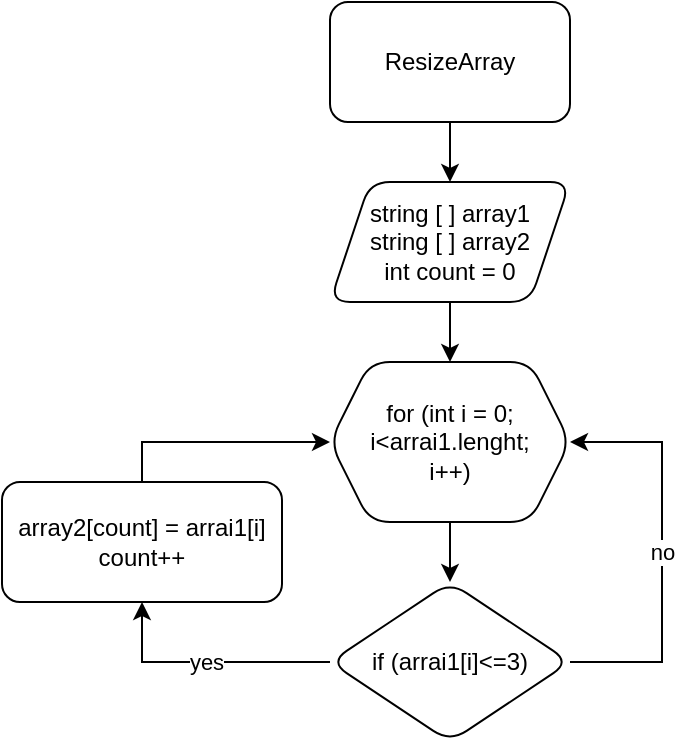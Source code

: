 <mxfile version="21.0.4" type="google"><diagram name="Страница 1" id="yc9cxMoPkdMSuEyS1l7l"><mxGraphModel grid="1" page="1" gridSize="10" guides="1" tooltips="1" connect="1" arrows="1" fold="1" pageScale="1" pageWidth="827" pageHeight="1169" math="0" shadow="0"><root><mxCell id="0"/><mxCell id="1" parent="0"/><mxCell id="8-l-eXTqOh4KOi7JklD3-5" value="" style="edgeStyle=orthogonalEdgeStyle;rounded=0;orthogonalLoop=1;jettySize=auto;html=1;" edge="1" parent="1" source="8-l-eXTqOh4KOi7JklD3-1" target="8-l-eXTqOh4KOi7JklD3-4"><mxGeometry relative="1" as="geometry"/></mxCell><mxCell id="8-l-eXTqOh4KOi7JklD3-1" value="ResizeArray" style="rounded=1;whiteSpace=wrap;html=1;" vertex="1" parent="1"><mxGeometry x="354" y="40" width="120" height="60" as="geometry"/></mxCell><mxCell id="8-l-eXTqOh4KOi7JklD3-7" value="" style="edgeStyle=orthogonalEdgeStyle;rounded=0;orthogonalLoop=1;jettySize=auto;html=1;" edge="1" parent="1" source="8-l-eXTqOh4KOi7JklD3-4" target="8-l-eXTqOh4KOi7JklD3-6"><mxGeometry relative="1" as="geometry"/></mxCell><mxCell id="8-l-eXTqOh4KOi7JklD3-4" value="string [ ] array1&lt;br&gt;string [ ] array2&lt;br&gt;int count = 0" style="shape=parallelogram;perimeter=parallelogramPerimeter;whiteSpace=wrap;html=1;fixedSize=1;rounded=1;" vertex="1" parent="1"><mxGeometry x="354" y="130" width="120" height="60" as="geometry"/></mxCell><mxCell id="8-l-eXTqOh4KOi7JklD3-9" value="" style="edgeStyle=orthogonalEdgeStyle;rounded=0;orthogonalLoop=1;jettySize=auto;html=1;" edge="1" parent="1" source="8-l-eXTqOh4KOi7JklD3-6" target="8-l-eXTqOh4KOi7JklD3-8"><mxGeometry relative="1" as="geometry"/></mxCell><mxCell id="8-l-eXTqOh4KOi7JklD3-6" value="for (int i = 0;&lt;br&gt;i&amp;lt;arrai1.lenght;&lt;br&gt;i++)" style="shape=hexagon;perimeter=hexagonPerimeter2;whiteSpace=wrap;html=1;fixedSize=1;rounded=1;" vertex="1" parent="1"><mxGeometry x="354" y="220" width="120" height="80" as="geometry"/></mxCell><mxCell id="8-l-eXTqOh4KOi7JklD3-8" value="if (arrai1[i]&amp;lt;=3)" style="rhombus;whiteSpace=wrap;html=1;rounded=1;" vertex="1" parent="1"><mxGeometry x="354" y="330" width="120" height="80" as="geometry"/></mxCell><mxCell id="8-l-eXTqOh4KOi7JklD3-10" value="array2[count] = arrai1[i]&lt;br&gt;count++" style="whiteSpace=wrap;html=1;rounded=1;" vertex="1" parent="1"><mxGeometry x="190" y="280" width="140" height="60" as="geometry"/></mxCell><mxCell id="8-l-eXTqOh4KOi7JklD3-12" value="no" style="endArrow=classic;html=1;rounded=0;exitX=1;exitY=0.5;exitDx=0;exitDy=0;entryX=1;entryY=0.5;entryDx=0;entryDy=0;" edge="1" parent="1" source="8-l-eXTqOh4KOi7JklD3-8" target="8-l-eXTqOh4KOi7JklD3-6"><mxGeometry width="50" height="50" relative="1" as="geometry"><mxPoint x="480" y="360" as="sourcePoint"/><mxPoint x="440" y="230" as="targetPoint"/><Array as="points"><mxPoint x="520" y="370"/><mxPoint x="520" y="260"/></Array></mxGeometry></mxCell><mxCell id="8-l-eXTqOh4KOi7JklD3-13" value="yes" style="endArrow=classic;html=1;rounded=0;exitX=0;exitY=0.5;exitDx=0;exitDy=0;entryX=0.5;entryY=1;entryDx=0;entryDy=0;" edge="1" parent="1" source="8-l-eXTqOh4KOi7JklD3-8" target="8-l-eXTqOh4KOi7JklD3-10"><mxGeometry width="50" height="50" relative="1" as="geometry"><mxPoint x="390" y="280" as="sourcePoint"/><mxPoint x="440" y="230" as="targetPoint"/><Array as="points"><mxPoint x="260" y="370"/></Array></mxGeometry></mxCell><mxCell id="8-l-eXTqOh4KOi7JklD3-14" value="" style="endArrow=classic;html=1;rounded=0;exitX=0.5;exitY=0;exitDx=0;exitDy=0;entryX=0;entryY=0.5;entryDx=0;entryDy=0;" edge="1" parent="1" source="8-l-eXTqOh4KOi7JklD3-10" target="8-l-eXTqOh4KOi7JklD3-6"><mxGeometry width="50" height="50" relative="1" as="geometry"><mxPoint x="390" y="280" as="sourcePoint"/><mxPoint x="440" y="230" as="targetPoint"/><Array as="points"><mxPoint x="260" y="260"/></Array></mxGeometry></mxCell></root></mxGraphModel></diagram></mxfile>